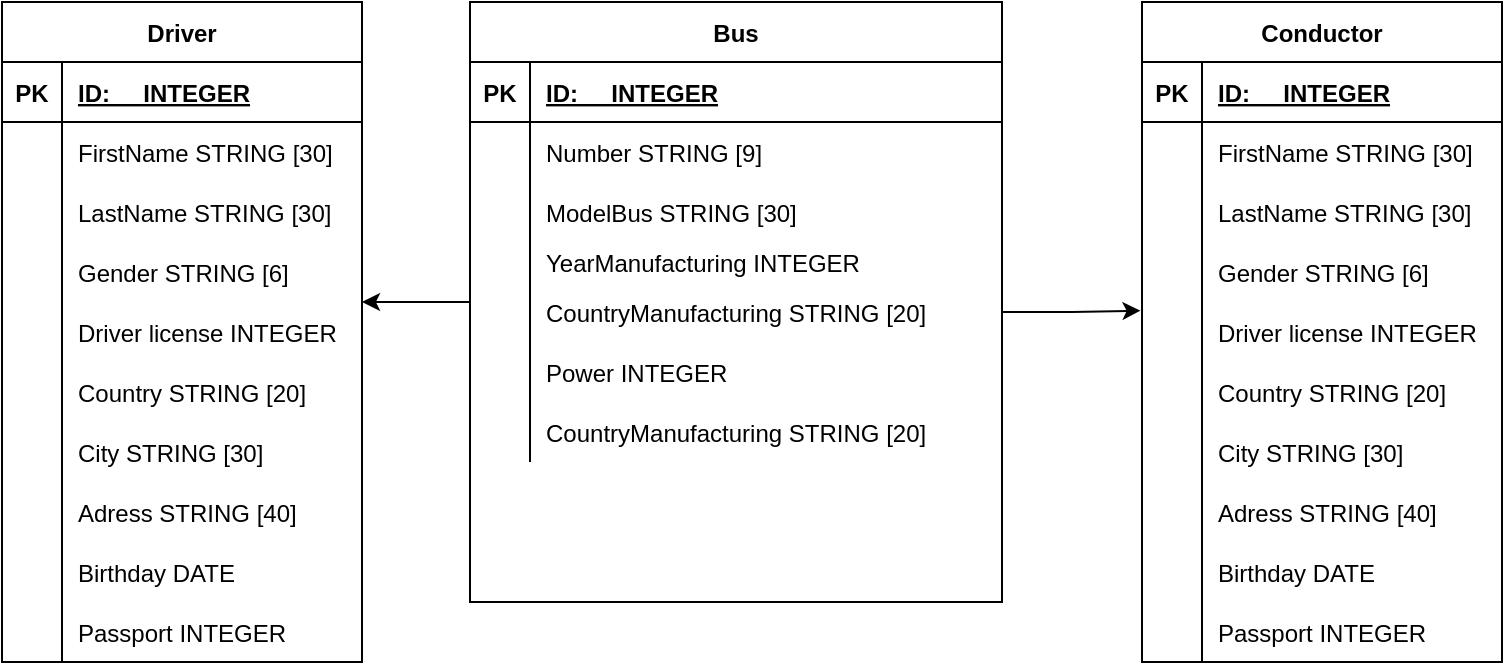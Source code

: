 <?xml version="1.0" encoding="UTF-8"?>
<mxfile version="20.2.2" type="google"><diagram id="C5RBs43oDa-KdzZeNtuy" name="Page-1"><mxGraphModel dx="1210" dy="1098" grid="1" gridSize="10" guides="1" tooltips="1" connect="1" arrows="1" fold="1" page="1" pageScale="1" pageWidth="827" pageHeight="1169" math="0" shadow="0"><root><mxCell id="WIyWlLk6GJQsqaUBKTNV-0"/><mxCell id="WIyWlLk6GJQsqaUBKTNV-1" parent="WIyWlLk6GJQsqaUBKTNV-0"/><mxCell id="dZjYL5YzrWh5vVw3foLA-68" style="edgeStyle=orthogonalEdgeStyle;rounded=0;orthogonalLoop=1;jettySize=auto;html=1;" parent="WIyWlLk6GJQsqaUBKTNV-1" source="dZjYL5YzrWh5vVw3foLA-0" target="dZjYL5YzrWh5vVw3foLA-39" edge="1"><mxGeometry relative="1" as="geometry"><Array as="points"><mxPoint x="170" y="190"/></Array></mxGeometry></mxCell><mxCell id="dZjYL5YzrWh5vVw3foLA-0" value="Bus" style="shape=table;startSize=30;container=1;collapsible=1;childLayout=tableLayout;fixedRows=1;rowLines=0;fontStyle=1;align=center;resizeLast=1;" parent="WIyWlLk6GJQsqaUBKTNV-1" vertex="1"><mxGeometry x="294" y="110" width="266" height="300" as="geometry"/></mxCell><mxCell id="dZjYL5YzrWh5vVw3foLA-1" value="" style="shape=tableRow;horizontal=0;startSize=0;swimlaneHead=0;swimlaneBody=0;fillColor=none;collapsible=0;dropTarget=0;points=[[0,0.5],[1,0.5]];portConstraint=eastwest;top=0;left=0;right=0;bottom=1;" parent="dZjYL5YzrWh5vVw3foLA-0" vertex="1"><mxGeometry y="30" width="266" height="30" as="geometry"/></mxCell><mxCell id="dZjYL5YzrWh5vVw3foLA-2" value="PK" style="shape=partialRectangle;connectable=0;fillColor=none;top=0;left=0;bottom=0;right=0;fontStyle=1;overflow=hidden;" parent="dZjYL5YzrWh5vVw3foLA-1" vertex="1"><mxGeometry width="30" height="30" as="geometry"><mxRectangle width="30" height="30" as="alternateBounds"/></mxGeometry></mxCell><mxCell id="dZjYL5YzrWh5vVw3foLA-3" value="ID:     INTEGER" style="shape=partialRectangle;connectable=0;fillColor=none;top=0;left=0;bottom=0;right=0;align=left;spacingLeft=6;fontStyle=5;overflow=hidden;" parent="dZjYL5YzrWh5vVw3foLA-1" vertex="1"><mxGeometry x="30" width="236" height="30" as="geometry"><mxRectangle width="236" height="30" as="alternateBounds"/></mxGeometry></mxCell><mxCell id="dZjYL5YzrWh5vVw3foLA-4" value="" style="shape=tableRow;horizontal=0;startSize=0;swimlaneHead=0;swimlaneBody=0;fillColor=none;collapsible=0;dropTarget=0;points=[[0,0.5],[1,0.5]];portConstraint=eastwest;top=0;left=0;right=0;bottom=0;" parent="dZjYL5YzrWh5vVw3foLA-0" vertex="1"><mxGeometry y="60" width="266" height="30" as="geometry"/></mxCell><mxCell id="dZjYL5YzrWh5vVw3foLA-5" value="" style="shape=partialRectangle;connectable=0;fillColor=none;top=0;left=0;bottom=0;right=0;editable=1;overflow=hidden;" parent="dZjYL5YzrWh5vVw3foLA-4" vertex="1"><mxGeometry width="30" height="30" as="geometry"><mxRectangle width="30" height="30" as="alternateBounds"/></mxGeometry></mxCell><mxCell id="dZjYL5YzrWh5vVw3foLA-6" value="Number STRING [9]" style="shape=partialRectangle;connectable=0;fillColor=none;top=0;left=0;bottom=0;right=0;align=left;spacingLeft=6;overflow=hidden;" parent="dZjYL5YzrWh5vVw3foLA-4" vertex="1"><mxGeometry x="30" width="236" height="30" as="geometry"><mxRectangle width="236" height="30" as="alternateBounds"/></mxGeometry></mxCell><mxCell id="dZjYL5YzrWh5vVw3foLA-7" value="" style="shape=tableRow;horizontal=0;startSize=0;swimlaneHead=0;swimlaneBody=0;fillColor=none;collapsible=0;dropTarget=0;points=[[0,0.5],[1,0.5]];portConstraint=eastwest;top=0;left=0;right=0;bottom=0;" parent="dZjYL5YzrWh5vVw3foLA-0" vertex="1"><mxGeometry y="90" width="266" height="30" as="geometry"/></mxCell><mxCell id="dZjYL5YzrWh5vVw3foLA-8" value="" style="shape=partialRectangle;connectable=0;fillColor=none;top=0;left=0;bottom=0;right=0;editable=1;overflow=hidden;" parent="dZjYL5YzrWh5vVw3foLA-7" vertex="1"><mxGeometry width="30" height="30" as="geometry"><mxRectangle width="30" height="30" as="alternateBounds"/></mxGeometry></mxCell><mxCell id="dZjYL5YzrWh5vVw3foLA-9" value="ModelBus STRING [30]" style="shape=partialRectangle;connectable=0;fillColor=none;top=0;left=0;bottom=0;right=0;align=left;spacingLeft=6;overflow=hidden;" parent="dZjYL5YzrWh5vVw3foLA-7" vertex="1"><mxGeometry x="30" width="236" height="30" as="geometry"><mxRectangle width="236" height="30" as="alternateBounds"/></mxGeometry></mxCell><mxCell id="dZjYL5YzrWh5vVw3foLA-73" value="" style="shape=tableRow;horizontal=0;startSize=0;swimlaneHead=0;swimlaneBody=0;fillColor=none;collapsible=0;dropTarget=0;points=[[0,0.5],[1,0.5]];portConstraint=eastwest;top=0;left=0;right=0;bottom=0;" parent="dZjYL5YzrWh5vVw3foLA-0" vertex="1"><mxGeometry y="120" width="266" height="20" as="geometry"/></mxCell><mxCell id="dZjYL5YzrWh5vVw3foLA-74" value="" style="shape=partialRectangle;connectable=0;fillColor=none;top=0;left=0;bottom=0;right=0;editable=1;overflow=hidden;" parent="dZjYL5YzrWh5vVw3foLA-73" vertex="1"><mxGeometry width="30" height="20" as="geometry"><mxRectangle width="30" height="20" as="alternateBounds"/></mxGeometry></mxCell><mxCell id="dZjYL5YzrWh5vVw3foLA-75" value="YearManufacturing INTEGER" style="shape=partialRectangle;connectable=0;fillColor=none;top=0;left=0;bottom=0;right=0;align=left;spacingLeft=6;overflow=hidden;" parent="dZjYL5YzrWh5vVw3foLA-73" vertex="1"><mxGeometry x="30" width="236" height="20" as="geometry"><mxRectangle width="236" height="20" as="alternateBounds"/></mxGeometry></mxCell><mxCell id="dZjYL5YzrWh5vVw3foLA-76" value="" style="shape=tableRow;horizontal=0;startSize=0;swimlaneHead=0;swimlaneBody=0;fillColor=none;collapsible=0;dropTarget=0;points=[[0,0.5],[1,0.5]];portConstraint=eastwest;top=0;left=0;right=0;bottom=0;" parent="dZjYL5YzrWh5vVw3foLA-0" vertex="1"><mxGeometry y="140" width="266" height="30" as="geometry"/></mxCell><mxCell id="dZjYL5YzrWh5vVw3foLA-77" value="" style="shape=partialRectangle;connectable=0;fillColor=none;top=0;left=0;bottom=0;right=0;editable=1;overflow=hidden;" parent="dZjYL5YzrWh5vVw3foLA-76" vertex="1"><mxGeometry width="30" height="30" as="geometry"><mxRectangle width="30" height="30" as="alternateBounds"/></mxGeometry></mxCell><mxCell id="dZjYL5YzrWh5vVw3foLA-78" value="CountryManufacturing STRING [20]" style="shape=partialRectangle;connectable=0;fillColor=none;top=0;left=0;bottom=0;right=0;align=left;spacingLeft=6;overflow=hidden;" parent="dZjYL5YzrWh5vVw3foLA-76" vertex="1"><mxGeometry x="30" width="236" height="30" as="geometry"><mxRectangle width="236" height="30" as="alternateBounds"/></mxGeometry></mxCell><mxCell id="QTF0ZXUVtbBYOxh9fTKr-1" value="" style="shape=tableRow;horizontal=0;startSize=0;swimlaneHead=0;swimlaneBody=0;fillColor=none;collapsible=0;dropTarget=0;points=[[0,0.5],[1,0.5]];portConstraint=eastwest;top=0;left=0;right=0;bottom=0;" vertex="1" parent="dZjYL5YzrWh5vVw3foLA-0"><mxGeometry y="170" width="266" height="30" as="geometry"/></mxCell><mxCell id="QTF0ZXUVtbBYOxh9fTKr-2" value="" style="shape=partialRectangle;connectable=0;fillColor=none;top=0;left=0;bottom=0;right=0;editable=1;overflow=hidden;" vertex="1" parent="QTF0ZXUVtbBYOxh9fTKr-1"><mxGeometry width="30" height="30" as="geometry"><mxRectangle width="30" height="30" as="alternateBounds"/></mxGeometry></mxCell><mxCell id="QTF0ZXUVtbBYOxh9fTKr-3" value="Power INTEGER" style="shape=partialRectangle;connectable=0;fillColor=none;top=0;left=0;bottom=0;right=0;align=left;spacingLeft=6;overflow=hidden;" vertex="1" parent="QTF0ZXUVtbBYOxh9fTKr-1"><mxGeometry x="30" width="236" height="30" as="geometry"><mxRectangle width="236" height="30" as="alternateBounds"/></mxGeometry></mxCell><mxCell id="QTF0ZXUVtbBYOxh9fTKr-4" value="" style="shape=tableRow;horizontal=0;startSize=0;swimlaneHead=0;swimlaneBody=0;fillColor=none;collapsible=0;dropTarget=0;points=[[0,0.5],[1,0.5]];portConstraint=eastwest;top=0;left=0;right=0;bottom=0;" vertex="1" parent="dZjYL5YzrWh5vVw3foLA-0"><mxGeometry y="200" width="266" height="30" as="geometry"/></mxCell><mxCell id="QTF0ZXUVtbBYOxh9fTKr-5" value="" style="shape=partialRectangle;connectable=0;fillColor=none;top=0;left=0;bottom=0;right=0;editable=1;overflow=hidden;" vertex="1" parent="QTF0ZXUVtbBYOxh9fTKr-4"><mxGeometry width="30" height="30" as="geometry"><mxRectangle width="30" height="30" as="alternateBounds"/></mxGeometry></mxCell><mxCell id="QTF0ZXUVtbBYOxh9fTKr-6" value="CountryManufacturing STRING [20]" style="shape=partialRectangle;connectable=0;fillColor=none;top=0;left=0;bottom=0;right=0;align=left;spacingLeft=6;overflow=hidden;" vertex="1" parent="QTF0ZXUVtbBYOxh9fTKr-4"><mxGeometry x="30" width="236" height="30" as="geometry"><mxRectangle width="236" height="30" as="alternateBounds"/></mxGeometry></mxCell><mxCell id="dZjYL5YzrWh5vVw3foLA-39" value="Driver" style="shape=table;startSize=30;container=1;collapsible=1;childLayout=tableLayout;fixedRows=1;rowLines=0;fontStyle=1;align=center;resizeLast=1;" parent="WIyWlLk6GJQsqaUBKTNV-1" vertex="1"><mxGeometry x="60" y="110" width="180" height="330" as="geometry"/></mxCell><mxCell id="dZjYL5YzrWh5vVw3foLA-40" value="" style="shape=tableRow;horizontal=0;startSize=0;swimlaneHead=0;swimlaneBody=0;fillColor=none;collapsible=0;dropTarget=0;points=[[0,0.5],[1,0.5]];portConstraint=eastwest;top=0;left=0;right=0;bottom=1;" parent="dZjYL5YzrWh5vVw3foLA-39" vertex="1"><mxGeometry y="30" width="180" height="30" as="geometry"/></mxCell><mxCell id="dZjYL5YzrWh5vVw3foLA-41" value="PK" style="shape=partialRectangle;connectable=0;fillColor=none;top=0;left=0;bottom=0;right=0;fontStyle=1;overflow=hidden;" parent="dZjYL5YzrWh5vVw3foLA-40" vertex="1"><mxGeometry width="30" height="30" as="geometry"><mxRectangle width="30" height="30" as="alternateBounds"/></mxGeometry></mxCell><mxCell id="dZjYL5YzrWh5vVw3foLA-42" value="ID:     INTEGER" style="shape=partialRectangle;connectable=0;fillColor=none;top=0;left=0;bottom=0;right=0;align=left;spacingLeft=6;fontStyle=5;overflow=hidden;" parent="dZjYL5YzrWh5vVw3foLA-40" vertex="1"><mxGeometry x="30" width="150" height="30" as="geometry"><mxRectangle width="150" height="30" as="alternateBounds"/></mxGeometry></mxCell><mxCell id="dZjYL5YzrWh5vVw3foLA-43" value="" style="shape=tableRow;horizontal=0;startSize=0;swimlaneHead=0;swimlaneBody=0;fillColor=none;collapsible=0;dropTarget=0;points=[[0,0.5],[1,0.5]];portConstraint=eastwest;top=0;left=0;right=0;bottom=0;" parent="dZjYL5YzrWh5vVw3foLA-39" vertex="1"><mxGeometry y="60" width="180" height="30" as="geometry"/></mxCell><mxCell id="dZjYL5YzrWh5vVw3foLA-44" value="" style="shape=partialRectangle;connectable=0;fillColor=none;top=0;left=0;bottom=0;right=0;editable=1;overflow=hidden;" parent="dZjYL5YzrWh5vVw3foLA-43" vertex="1"><mxGeometry width="30" height="30" as="geometry"><mxRectangle width="30" height="30" as="alternateBounds"/></mxGeometry></mxCell><mxCell id="dZjYL5YzrWh5vVw3foLA-45" value="FirstName STRING [30]" style="shape=partialRectangle;connectable=0;fillColor=none;top=0;left=0;bottom=0;right=0;align=left;spacingLeft=6;overflow=hidden;" parent="dZjYL5YzrWh5vVw3foLA-43" vertex="1"><mxGeometry x="30" width="150" height="30" as="geometry"><mxRectangle width="150" height="30" as="alternateBounds"/></mxGeometry></mxCell><mxCell id="dZjYL5YzrWh5vVw3foLA-46" value="" style="shape=tableRow;horizontal=0;startSize=0;swimlaneHead=0;swimlaneBody=0;fillColor=none;collapsible=0;dropTarget=0;points=[[0,0.5],[1,0.5]];portConstraint=eastwest;top=0;left=0;right=0;bottom=0;" parent="dZjYL5YzrWh5vVw3foLA-39" vertex="1"><mxGeometry y="90" width="180" height="30" as="geometry"/></mxCell><mxCell id="dZjYL5YzrWh5vVw3foLA-47" value="" style="shape=partialRectangle;connectable=0;fillColor=none;top=0;left=0;bottom=0;right=0;editable=1;overflow=hidden;" parent="dZjYL5YzrWh5vVw3foLA-46" vertex="1"><mxGeometry width="30" height="30" as="geometry"><mxRectangle width="30" height="30" as="alternateBounds"/></mxGeometry></mxCell><mxCell id="dZjYL5YzrWh5vVw3foLA-48" value="LastName STRING [30]" style="shape=partialRectangle;connectable=0;fillColor=none;top=0;left=0;bottom=0;right=0;align=left;spacingLeft=6;overflow=hidden;" parent="dZjYL5YzrWh5vVw3foLA-46" vertex="1"><mxGeometry x="30" width="150" height="30" as="geometry"><mxRectangle width="150" height="30" as="alternateBounds"/></mxGeometry></mxCell><mxCell id="dZjYL5YzrWh5vVw3foLA-49" value="" style="shape=tableRow;horizontal=0;startSize=0;swimlaneHead=0;swimlaneBody=0;fillColor=none;collapsible=0;dropTarget=0;points=[[0,0.5],[1,0.5]];portConstraint=eastwest;top=0;left=0;right=0;bottom=0;" parent="dZjYL5YzrWh5vVw3foLA-39" vertex="1"><mxGeometry y="120" width="180" height="30" as="geometry"/></mxCell><mxCell id="dZjYL5YzrWh5vVw3foLA-50" value="" style="shape=partialRectangle;connectable=0;fillColor=none;top=0;left=0;bottom=0;right=0;editable=1;overflow=hidden;" parent="dZjYL5YzrWh5vVw3foLA-49" vertex="1"><mxGeometry width="30" height="30" as="geometry"><mxRectangle width="30" height="30" as="alternateBounds"/></mxGeometry></mxCell><mxCell id="dZjYL5YzrWh5vVw3foLA-51" value="Gender STRING [6]" style="shape=partialRectangle;connectable=0;fillColor=none;top=0;left=0;bottom=0;right=0;align=left;spacingLeft=6;overflow=hidden;" parent="dZjYL5YzrWh5vVw3foLA-49" vertex="1"><mxGeometry x="30" width="150" height="30" as="geometry"><mxRectangle width="150" height="30" as="alternateBounds"/></mxGeometry></mxCell><mxCell id="QTF0ZXUVtbBYOxh9fTKr-9" value="" style="shape=tableRow;horizontal=0;startSize=0;swimlaneHead=0;swimlaneBody=0;fillColor=none;collapsible=0;dropTarget=0;points=[[0,0.5],[1,0.5]];portConstraint=eastwest;top=0;left=0;right=0;bottom=0;" vertex="1" parent="dZjYL5YzrWh5vVw3foLA-39"><mxGeometry y="150" width="180" height="30" as="geometry"/></mxCell><mxCell id="QTF0ZXUVtbBYOxh9fTKr-10" value="" style="shape=partialRectangle;connectable=0;fillColor=none;top=0;left=0;bottom=0;right=0;editable=1;overflow=hidden;" vertex="1" parent="QTF0ZXUVtbBYOxh9fTKr-9"><mxGeometry width="30" height="30" as="geometry"><mxRectangle width="30" height="30" as="alternateBounds"/></mxGeometry></mxCell><mxCell id="QTF0ZXUVtbBYOxh9fTKr-11" value="Driver license INTEGER" style="shape=partialRectangle;connectable=0;fillColor=none;top=0;left=0;bottom=0;right=0;align=left;spacingLeft=6;overflow=hidden;" vertex="1" parent="QTF0ZXUVtbBYOxh9fTKr-9"><mxGeometry x="30" width="150" height="30" as="geometry"><mxRectangle width="150" height="30" as="alternateBounds"/></mxGeometry></mxCell><mxCell id="QTF0ZXUVtbBYOxh9fTKr-12" value="" style="shape=tableRow;horizontal=0;startSize=0;swimlaneHead=0;swimlaneBody=0;fillColor=none;collapsible=0;dropTarget=0;points=[[0,0.5],[1,0.5]];portConstraint=eastwest;top=0;left=0;right=0;bottom=0;" vertex="1" parent="dZjYL5YzrWh5vVw3foLA-39"><mxGeometry y="180" width="180" height="30" as="geometry"/></mxCell><mxCell id="QTF0ZXUVtbBYOxh9fTKr-13" value="" style="shape=partialRectangle;connectable=0;fillColor=none;top=0;left=0;bottom=0;right=0;editable=1;overflow=hidden;" vertex="1" parent="QTF0ZXUVtbBYOxh9fTKr-12"><mxGeometry width="30" height="30" as="geometry"><mxRectangle width="30" height="30" as="alternateBounds"/></mxGeometry></mxCell><mxCell id="QTF0ZXUVtbBYOxh9fTKr-14" value="Country STRING [20]" style="shape=partialRectangle;connectable=0;fillColor=none;top=0;left=0;bottom=0;right=0;align=left;spacingLeft=6;overflow=hidden;autosize=0;resizeWidth=0;resizeHeight=0;" vertex="1" parent="QTF0ZXUVtbBYOxh9fTKr-12"><mxGeometry x="30" width="150" height="30" as="geometry"><mxRectangle width="150" height="30" as="alternateBounds"/></mxGeometry></mxCell><mxCell id="QTF0ZXUVtbBYOxh9fTKr-15" value="" style="shape=tableRow;horizontal=0;startSize=0;swimlaneHead=0;swimlaneBody=0;fillColor=none;collapsible=0;dropTarget=0;points=[[0,0.5],[1,0.5]];portConstraint=eastwest;top=0;left=0;right=0;bottom=0;" vertex="1" parent="dZjYL5YzrWh5vVw3foLA-39"><mxGeometry y="210" width="180" height="30" as="geometry"/></mxCell><mxCell id="QTF0ZXUVtbBYOxh9fTKr-16" value="" style="shape=partialRectangle;connectable=0;fillColor=none;top=0;left=0;bottom=0;right=0;editable=1;overflow=hidden;" vertex="1" parent="QTF0ZXUVtbBYOxh9fTKr-15"><mxGeometry width="30" height="30" as="geometry"><mxRectangle width="30" height="30" as="alternateBounds"/></mxGeometry></mxCell><mxCell id="QTF0ZXUVtbBYOxh9fTKr-17" value="City STRING [30]" style="shape=partialRectangle;connectable=0;fillColor=none;top=0;left=0;bottom=0;right=0;align=left;spacingLeft=6;overflow=hidden;" vertex="1" parent="QTF0ZXUVtbBYOxh9fTKr-15"><mxGeometry x="30" width="150" height="30" as="geometry"><mxRectangle width="150" height="30" as="alternateBounds"/></mxGeometry></mxCell><mxCell id="QTF0ZXUVtbBYOxh9fTKr-18" value="" style="shape=tableRow;horizontal=0;startSize=0;swimlaneHead=0;swimlaneBody=0;fillColor=none;collapsible=0;dropTarget=0;points=[[0,0.5],[1,0.5]];portConstraint=eastwest;top=0;left=0;right=0;bottom=0;" vertex="1" parent="dZjYL5YzrWh5vVw3foLA-39"><mxGeometry y="240" width="180" height="30" as="geometry"/></mxCell><mxCell id="QTF0ZXUVtbBYOxh9fTKr-19" value="" style="shape=partialRectangle;connectable=0;fillColor=none;top=0;left=0;bottom=0;right=0;editable=1;overflow=hidden;" vertex="1" parent="QTF0ZXUVtbBYOxh9fTKr-18"><mxGeometry width="30" height="30" as="geometry"><mxRectangle width="30" height="30" as="alternateBounds"/></mxGeometry></mxCell><mxCell id="QTF0ZXUVtbBYOxh9fTKr-20" value="Adress STRING [40]" style="shape=partialRectangle;connectable=0;fillColor=none;top=0;left=0;bottom=0;right=0;align=left;spacingLeft=6;overflow=hidden;" vertex="1" parent="QTF0ZXUVtbBYOxh9fTKr-18"><mxGeometry x="30" width="150" height="30" as="geometry"><mxRectangle width="150" height="30" as="alternateBounds"/></mxGeometry></mxCell><mxCell id="QTF0ZXUVtbBYOxh9fTKr-24" value="" style="shape=tableRow;horizontal=0;startSize=0;swimlaneHead=0;swimlaneBody=0;fillColor=none;collapsible=0;dropTarget=0;points=[[0,0.5],[1,0.5]];portConstraint=eastwest;top=0;left=0;right=0;bottom=0;" vertex="1" parent="dZjYL5YzrWh5vVw3foLA-39"><mxGeometry y="270" width="180" height="30" as="geometry"/></mxCell><mxCell id="QTF0ZXUVtbBYOxh9fTKr-25" value="" style="shape=partialRectangle;connectable=0;fillColor=none;top=0;left=0;bottom=0;right=0;editable=1;overflow=hidden;" vertex="1" parent="QTF0ZXUVtbBYOxh9fTKr-24"><mxGeometry width="30" height="30" as="geometry"><mxRectangle width="30" height="30" as="alternateBounds"/></mxGeometry></mxCell><mxCell id="QTF0ZXUVtbBYOxh9fTKr-26" value="Birthday DATE" style="shape=partialRectangle;connectable=0;fillColor=none;top=0;left=0;bottom=0;right=0;align=left;spacingLeft=6;overflow=hidden;" vertex="1" parent="QTF0ZXUVtbBYOxh9fTKr-24"><mxGeometry x="30" width="150" height="30" as="geometry"><mxRectangle width="150" height="30" as="alternateBounds"/></mxGeometry></mxCell><mxCell id="QTF0ZXUVtbBYOxh9fTKr-54" value="" style="shape=tableRow;horizontal=0;startSize=0;swimlaneHead=0;swimlaneBody=0;fillColor=none;collapsible=0;dropTarget=0;points=[[0,0.5],[1,0.5]];portConstraint=eastwest;top=0;left=0;right=0;bottom=0;" vertex="1" parent="dZjYL5YzrWh5vVw3foLA-39"><mxGeometry y="300" width="180" height="30" as="geometry"/></mxCell><mxCell id="QTF0ZXUVtbBYOxh9fTKr-55" value="" style="shape=partialRectangle;connectable=0;fillColor=none;top=0;left=0;bottom=0;right=0;editable=1;overflow=hidden;" vertex="1" parent="QTF0ZXUVtbBYOxh9fTKr-54"><mxGeometry width="30" height="30" as="geometry"><mxRectangle width="30" height="30" as="alternateBounds"/></mxGeometry></mxCell><mxCell id="QTF0ZXUVtbBYOxh9fTKr-56" value="Passport INTEGER" style="shape=partialRectangle;connectable=0;fillColor=none;top=0;left=0;bottom=0;right=0;align=left;spacingLeft=6;overflow=hidden;" vertex="1" parent="QTF0ZXUVtbBYOxh9fTKr-54"><mxGeometry x="30" width="150" height="30" as="geometry"><mxRectangle width="150" height="30" as="alternateBounds"/></mxGeometry></mxCell><mxCell id="QTF0ZXUVtbBYOxh9fTKr-57" value="Conductor" style="shape=table;startSize=30;container=1;collapsible=1;childLayout=tableLayout;fixedRows=1;rowLines=0;fontStyle=1;align=center;resizeLast=1;" vertex="1" parent="WIyWlLk6GJQsqaUBKTNV-1"><mxGeometry x="630" y="110" width="180" height="330" as="geometry"/></mxCell><mxCell id="QTF0ZXUVtbBYOxh9fTKr-58" value="" style="shape=tableRow;horizontal=0;startSize=0;swimlaneHead=0;swimlaneBody=0;fillColor=none;collapsible=0;dropTarget=0;points=[[0,0.5],[1,0.5]];portConstraint=eastwest;top=0;left=0;right=0;bottom=1;" vertex="1" parent="QTF0ZXUVtbBYOxh9fTKr-57"><mxGeometry y="30" width="180" height="30" as="geometry"/></mxCell><mxCell id="QTF0ZXUVtbBYOxh9fTKr-59" value="PK" style="shape=partialRectangle;connectable=0;fillColor=none;top=0;left=0;bottom=0;right=0;fontStyle=1;overflow=hidden;" vertex="1" parent="QTF0ZXUVtbBYOxh9fTKr-58"><mxGeometry width="30" height="30" as="geometry"><mxRectangle width="30" height="30" as="alternateBounds"/></mxGeometry></mxCell><mxCell id="QTF0ZXUVtbBYOxh9fTKr-60" value="ID:     INTEGER" style="shape=partialRectangle;connectable=0;fillColor=none;top=0;left=0;bottom=0;right=0;align=left;spacingLeft=6;fontStyle=5;overflow=hidden;" vertex="1" parent="QTF0ZXUVtbBYOxh9fTKr-58"><mxGeometry x="30" width="150" height="30" as="geometry"><mxRectangle width="150" height="30" as="alternateBounds"/></mxGeometry></mxCell><mxCell id="QTF0ZXUVtbBYOxh9fTKr-61" value="" style="shape=tableRow;horizontal=0;startSize=0;swimlaneHead=0;swimlaneBody=0;fillColor=none;collapsible=0;dropTarget=0;points=[[0,0.5],[1,0.5]];portConstraint=eastwest;top=0;left=0;right=0;bottom=0;" vertex="1" parent="QTF0ZXUVtbBYOxh9fTKr-57"><mxGeometry y="60" width="180" height="30" as="geometry"/></mxCell><mxCell id="QTF0ZXUVtbBYOxh9fTKr-62" value="" style="shape=partialRectangle;connectable=0;fillColor=none;top=0;left=0;bottom=0;right=0;editable=1;overflow=hidden;" vertex="1" parent="QTF0ZXUVtbBYOxh9fTKr-61"><mxGeometry width="30" height="30" as="geometry"><mxRectangle width="30" height="30" as="alternateBounds"/></mxGeometry></mxCell><mxCell id="QTF0ZXUVtbBYOxh9fTKr-63" value="FirstName STRING [30]" style="shape=partialRectangle;connectable=0;fillColor=none;top=0;left=0;bottom=0;right=0;align=left;spacingLeft=6;overflow=hidden;" vertex="1" parent="QTF0ZXUVtbBYOxh9fTKr-61"><mxGeometry x="30" width="150" height="30" as="geometry"><mxRectangle width="150" height="30" as="alternateBounds"/></mxGeometry></mxCell><mxCell id="QTF0ZXUVtbBYOxh9fTKr-64" value="" style="shape=tableRow;horizontal=0;startSize=0;swimlaneHead=0;swimlaneBody=0;fillColor=none;collapsible=0;dropTarget=0;points=[[0,0.5],[1,0.5]];portConstraint=eastwest;top=0;left=0;right=0;bottom=0;" vertex="1" parent="QTF0ZXUVtbBYOxh9fTKr-57"><mxGeometry y="90" width="180" height="30" as="geometry"/></mxCell><mxCell id="QTF0ZXUVtbBYOxh9fTKr-65" value="" style="shape=partialRectangle;connectable=0;fillColor=none;top=0;left=0;bottom=0;right=0;editable=1;overflow=hidden;" vertex="1" parent="QTF0ZXUVtbBYOxh9fTKr-64"><mxGeometry width="30" height="30" as="geometry"><mxRectangle width="30" height="30" as="alternateBounds"/></mxGeometry></mxCell><mxCell id="QTF0ZXUVtbBYOxh9fTKr-66" value="LastName STRING [30]" style="shape=partialRectangle;connectable=0;fillColor=none;top=0;left=0;bottom=0;right=0;align=left;spacingLeft=6;overflow=hidden;" vertex="1" parent="QTF0ZXUVtbBYOxh9fTKr-64"><mxGeometry x="30" width="150" height="30" as="geometry"><mxRectangle width="150" height="30" as="alternateBounds"/></mxGeometry></mxCell><mxCell id="QTF0ZXUVtbBYOxh9fTKr-67" value="" style="shape=tableRow;horizontal=0;startSize=0;swimlaneHead=0;swimlaneBody=0;fillColor=none;collapsible=0;dropTarget=0;points=[[0,0.5],[1,0.5]];portConstraint=eastwest;top=0;left=0;right=0;bottom=0;" vertex="1" parent="QTF0ZXUVtbBYOxh9fTKr-57"><mxGeometry y="120" width="180" height="30" as="geometry"/></mxCell><mxCell id="QTF0ZXUVtbBYOxh9fTKr-68" value="" style="shape=partialRectangle;connectable=0;fillColor=none;top=0;left=0;bottom=0;right=0;editable=1;overflow=hidden;" vertex="1" parent="QTF0ZXUVtbBYOxh9fTKr-67"><mxGeometry width="30" height="30" as="geometry"><mxRectangle width="30" height="30" as="alternateBounds"/></mxGeometry></mxCell><mxCell id="QTF0ZXUVtbBYOxh9fTKr-69" value="Gender STRING [6]" style="shape=partialRectangle;connectable=0;fillColor=none;top=0;left=0;bottom=0;right=0;align=left;spacingLeft=6;overflow=hidden;" vertex="1" parent="QTF0ZXUVtbBYOxh9fTKr-67"><mxGeometry x="30" width="150" height="30" as="geometry"><mxRectangle width="150" height="30" as="alternateBounds"/></mxGeometry></mxCell><mxCell id="QTF0ZXUVtbBYOxh9fTKr-70" value="" style="shape=tableRow;horizontal=0;startSize=0;swimlaneHead=0;swimlaneBody=0;fillColor=none;collapsible=0;dropTarget=0;points=[[0,0.5],[1,0.5]];portConstraint=eastwest;top=0;left=0;right=0;bottom=0;" vertex="1" parent="QTF0ZXUVtbBYOxh9fTKr-57"><mxGeometry y="150" width="180" height="30" as="geometry"/></mxCell><mxCell id="QTF0ZXUVtbBYOxh9fTKr-71" value="" style="shape=partialRectangle;connectable=0;fillColor=none;top=0;left=0;bottom=0;right=0;editable=1;overflow=hidden;" vertex="1" parent="QTF0ZXUVtbBYOxh9fTKr-70"><mxGeometry width="30" height="30" as="geometry"><mxRectangle width="30" height="30" as="alternateBounds"/></mxGeometry></mxCell><mxCell id="QTF0ZXUVtbBYOxh9fTKr-72" value="Driver license INTEGER" style="shape=partialRectangle;connectable=0;fillColor=none;top=0;left=0;bottom=0;right=0;align=left;spacingLeft=6;overflow=hidden;" vertex="1" parent="QTF0ZXUVtbBYOxh9fTKr-70"><mxGeometry x="30" width="150" height="30" as="geometry"><mxRectangle width="150" height="30" as="alternateBounds"/></mxGeometry></mxCell><mxCell id="QTF0ZXUVtbBYOxh9fTKr-73" value="" style="shape=tableRow;horizontal=0;startSize=0;swimlaneHead=0;swimlaneBody=0;fillColor=none;collapsible=0;dropTarget=0;points=[[0,0.5],[1,0.5]];portConstraint=eastwest;top=0;left=0;right=0;bottom=0;" vertex="1" parent="QTF0ZXUVtbBYOxh9fTKr-57"><mxGeometry y="180" width="180" height="30" as="geometry"/></mxCell><mxCell id="QTF0ZXUVtbBYOxh9fTKr-74" value="" style="shape=partialRectangle;connectable=0;fillColor=none;top=0;left=0;bottom=0;right=0;editable=1;overflow=hidden;" vertex="1" parent="QTF0ZXUVtbBYOxh9fTKr-73"><mxGeometry width="30" height="30" as="geometry"><mxRectangle width="30" height="30" as="alternateBounds"/></mxGeometry></mxCell><mxCell id="QTF0ZXUVtbBYOxh9fTKr-75" value="Country STRING [20]" style="shape=partialRectangle;connectable=0;fillColor=none;top=0;left=0;bottom=0;right=0;align=left;spacingLeft=6;overflow=hidden;autosize=0;resizeWidth=0;resizeHeight=0;" vertex="1" parent="QTF0ZXUVtbBYOxh9fTKr-73"><mxGeometry x="30" width="150" height="30" as="geometry"><mxRectangle width="150" height="30" as="alternateBounds"/></mxGeometry></mxCell><mxCell id="QTF0ZXUVtbBYOxh9fTKr-76" value="" style="shape=tableRow;horizontal=0;startSize=0;swimlaneHead=0;swimlaneBody=0;fillColor=none;collapsible=0;dropTarget=0;points=[[0,0.5],[1,0.5]];portConstraint=eastwest;top=0;left=0;right=0;bottom=0;" vertex="1" parent="QTF0ZXUVtbBYOxh9fTKr-57"><mxGeometry y="210" width="180" height="30" as="geometry"/></mxCell><mxCell id="QTF0ZXUVtbBYOxh9fTKr-77" value="" style="shape=partialRectangle;connectable=0;fillColor=none;top=0;left=0;bottom=0;right=0;editable=1;overflow=hidden;" vertex="1" parent="QTF0ZXUVtbBYOxh9fTKr-76"><mxGeometry width="30" height="30" as="geometry"><mxRectangle width="30" height="30" as="alternateBounds"/></mxGeometry></mxCell><mxCell id="QTF0ZXUVtbBYOxh9fTKr-78" value="City STRING [30]" style="shape=partialRectangle;connectable=0;fillColor=none;top=0;left=0;bottom=0;right=0;align=left;spacingLeft=6;overflow=hidden;" vertex="1" parent="QTF0ZXUVtbBYOxh9fTKr-76"><mxGeometry x="30" width="150" height="30" as="geometry"><mxRectangle width="150" height="30" as="alternateBounds"/></mxGeometry></mxCell><mxCell id="QTF0ZXUVtbBYOxh9fTKr-79" value="" style="shape=tableRow;horizontal=0;startSize=0;swimlaneHead=0;swimlaneBody=0;fillColor=none;collapsible=0;dropTarget=0;points=[[0,0.5],[1,0.5]];portConstraint=eastwest;top=0;left=0;right=0;bottom=0;" vertex="1" parent="QTF0ZXUVtbBYOxh9fTKr-57"><mxGeometry y="240" width="180" height="30" as="geometry"/></mxCell><mxCell id="QTF0ZXUVtbBYOxh9fTKr-80" value="" style="shape=partialRectangle;connectable=0;fillColor=none;top=0;left=0;bottom=0;right=0;editable=1;overflow=hidden;" vertex="1" parent="QTF0ZXUVtbBYOxh9fTKr-79"><mxGeometry width="30" height="30" as="geometry"><mxRectangle width="30" height="30" as="alternateBounds"/></mxGeometry></mxCell><mxCell id="QTF0ZXUVtbBYOxh9fTKr-81" value="Adress STRING [40]" style="shape=partialRectangle;connectable=0;fillColor=none;top=0;left=0;bottom=0;right=0;align=left;spacingLeft=6;overflow=hidden;" vertex="1" parent="QTF0ZXUVtbBYOxh9fTKr-79"><mxGeometry x="30" width="150" height="30" as="geometry"><mxRectangle width="150" height="30" as="alternateBounds"/></mxGeometry></mxCell><mxCell id="QTF0ZXUVtbBYOxh9fTKr-82" value="" style="shape=tableRow;horizontal=0;startSize=0;swimlaneHead=0;swimlaneBody=0;fillColor=none;collapsible=0;dropTarget=0;points=[[0,0.5],[1,0.5]];portConstraint=eastwest;top=0;left=0;right=0;bottom=0;" vertex="1" parent="QTF0ZXUVtbBYOxh9fTKr-57"><mxGeometry y="270" width="180" height="30" as="geometry"/></mxCell><mxCell id="QTF0ZXUVtbBYOxh9fTKr-83" value="" style="shape=partialRectangle;connectable=0;fillColor=none;top=0;left=0;bottom=0;right=0;editable=1;overflow=hidden;" vertex="1" parent="QTF0ZXUVtbBYOxh9fTKr-82"><mxGeometry width="30" height="30" as="geometry"><mxRectangle width="30" height="30" as="alternateBounds"/></mxGeometry></mxCell><mxCell id="QTF0ZXUVtbBYOxh9fTKr-84" value="Birthday DATE" style="shape=partialRectangle;connectable=0;fillColor=none;top=0;left=0;bottom=0;right=0;align=left;spacingLeft=6;overflow=hidden;" vertex="1" parent="QTF0ZXUVtbBYOxh9fTKr-82"><mxGeometry x="30" width="150" height="30" as="geometry"><mxRectangle width="150" height="30" as="alternateBounds"/></mxGeometry></mxCell><mxCell id="QTF0ZXUVtbBYOxh9fTKr-85" value="" style="shape=tableRow;horizontal=0;startSize=0;swimlaneHead=0;swimlaneBody=0;fillColor=none;collapsible=0;dropTarget=0;points=[[0,0.5],[1,0.5]];portConstraint=eastwest;top=0;left=0;right=0;bottom=0;" vertex="1" parent="QTF0ZXUVtbBYOxh9fTKr-57"><mxGeometry y="300" width="180" height="30" as="geometry"/></mxCell><mxCell id="QTF0ZXUVtbBYOxh9fTKr-86" value="" style="shape=partialRectangle;connectable=0;fillColor=none;top=0;left=0;bottom=0;right=0;editable=1;overflow=hidden;" vertex="1" parent="QTF0ZXUVtbBYOxh9fTKr-85"><mxGeometry width="30" height="30" as="geometry"><mxRectangle width="30" height="30" as="alternateBounds"/></mxGeometry></mxCell><mxCell id="QTF0ZXUVtbBYOxh9fTKr-87" value="Passport INTEGER" style="shape=partialRectangle;connectable=0;fillColor=none;top=0;left=0;bottom=0;right=0;align=left;spacingLeft=6;overflow=hidden;" vertex="1" parent="QTF0ZXUVtbBYOxh9fTKr-85"><mxGeometry x="30" width="150" height="30" as="geometry"><mxRectangle width="150" height="30" as="alternateBounds"/></mxGeometry></mxCell><mxCell id="QTF0ZXUVtbBYOxh9fTKr-90" style="edgeStyle=orthogonalEdgeStyle;rounded=0;orthogonalLoop=1;jettySize=auto;html=1;exitX=1;exitY=0.5;exitDx=0;exitDy=0;entryX=-0.004;entryY=0.144;entryDx=0;entryDy=0;entryPerimeter=0;" edge="1" parent="WIyWlLk6GJQsqaUBKTNV-1" source="dZjYL5YzrWh5vVw3foLA-76" target="QTF0ZXUVtbBYOxh9fTKr-70"><mxGeometry relative="1" as="geometry"/></mxCell></root></mxGraphModel></diagram></mxfile>